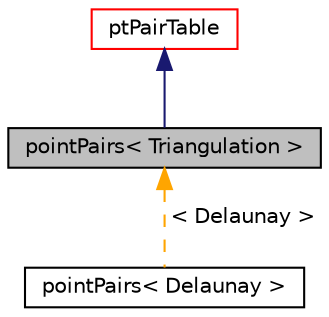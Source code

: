digraph "pointPairs&lt; Triangulation &gt;"
{
  bgcolor="transparent";
  edge [fontname="Helvetica",fontsize="10",labelfontname="Helvetica",labelfontsize="10"];
  node [fontname="Helvetica",fontsize="10",shape=record];
  Node1 [label="pointPairs\< Triangulation \>",height=0.2,width=0.4,color="black", fillcolor="grey75", style="filled", fontcolor="black"];
  Node2 -> Node1 [dir="back",color="midnightblue",fontsize="10",style="solid",fontname="Helvetica"];
  Node2 [label="ptPairTable",height=0.2,width=0.4,color="red",URL="$a00982.html",tooltip="A HashTable with keys but without contents. "];
  Node1 -> Node3 [dir="back",color="orange",fontsize="10",style="dashed",label=" \< Delaunay \>" ,fontname="Helvetica"];
  Node3 [label="pointPairs\< Delaunay \>",height=0.2,width=0.4,color="black",URL="$a01890.html"];
}
